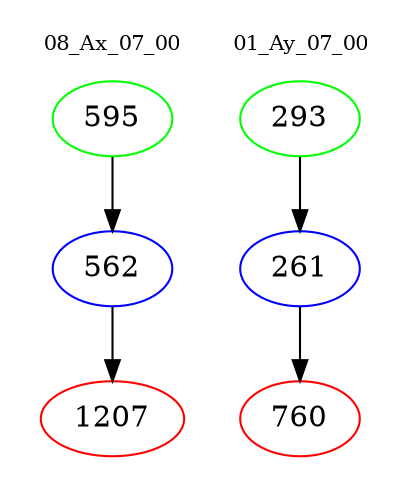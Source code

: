 digraph{
subgraph cluster_0 {
color = white
label = "08_Ax_07_00";
fontsize=10;
T0_595 [label="595", color="green"]
T0_595 -> T0_562 [color="black"]
T0_562 [label="562", color="blue"]
T0_562 -> T0_1207 [color="black"]
T0_1207 [label="1207", color="red"]
}
subgraph cluster_1 {
color = white
label = "01_Ay_07_00";
fontsize=10;
T1_293 [label="293", color="green"]
T1_293 -> T1_261 [color="black"]
T1_261 [label="261", color="blue"]
T1_261 -> T1_760 [color="black"]
T1_760 [label="760", color="red"]
}
}
